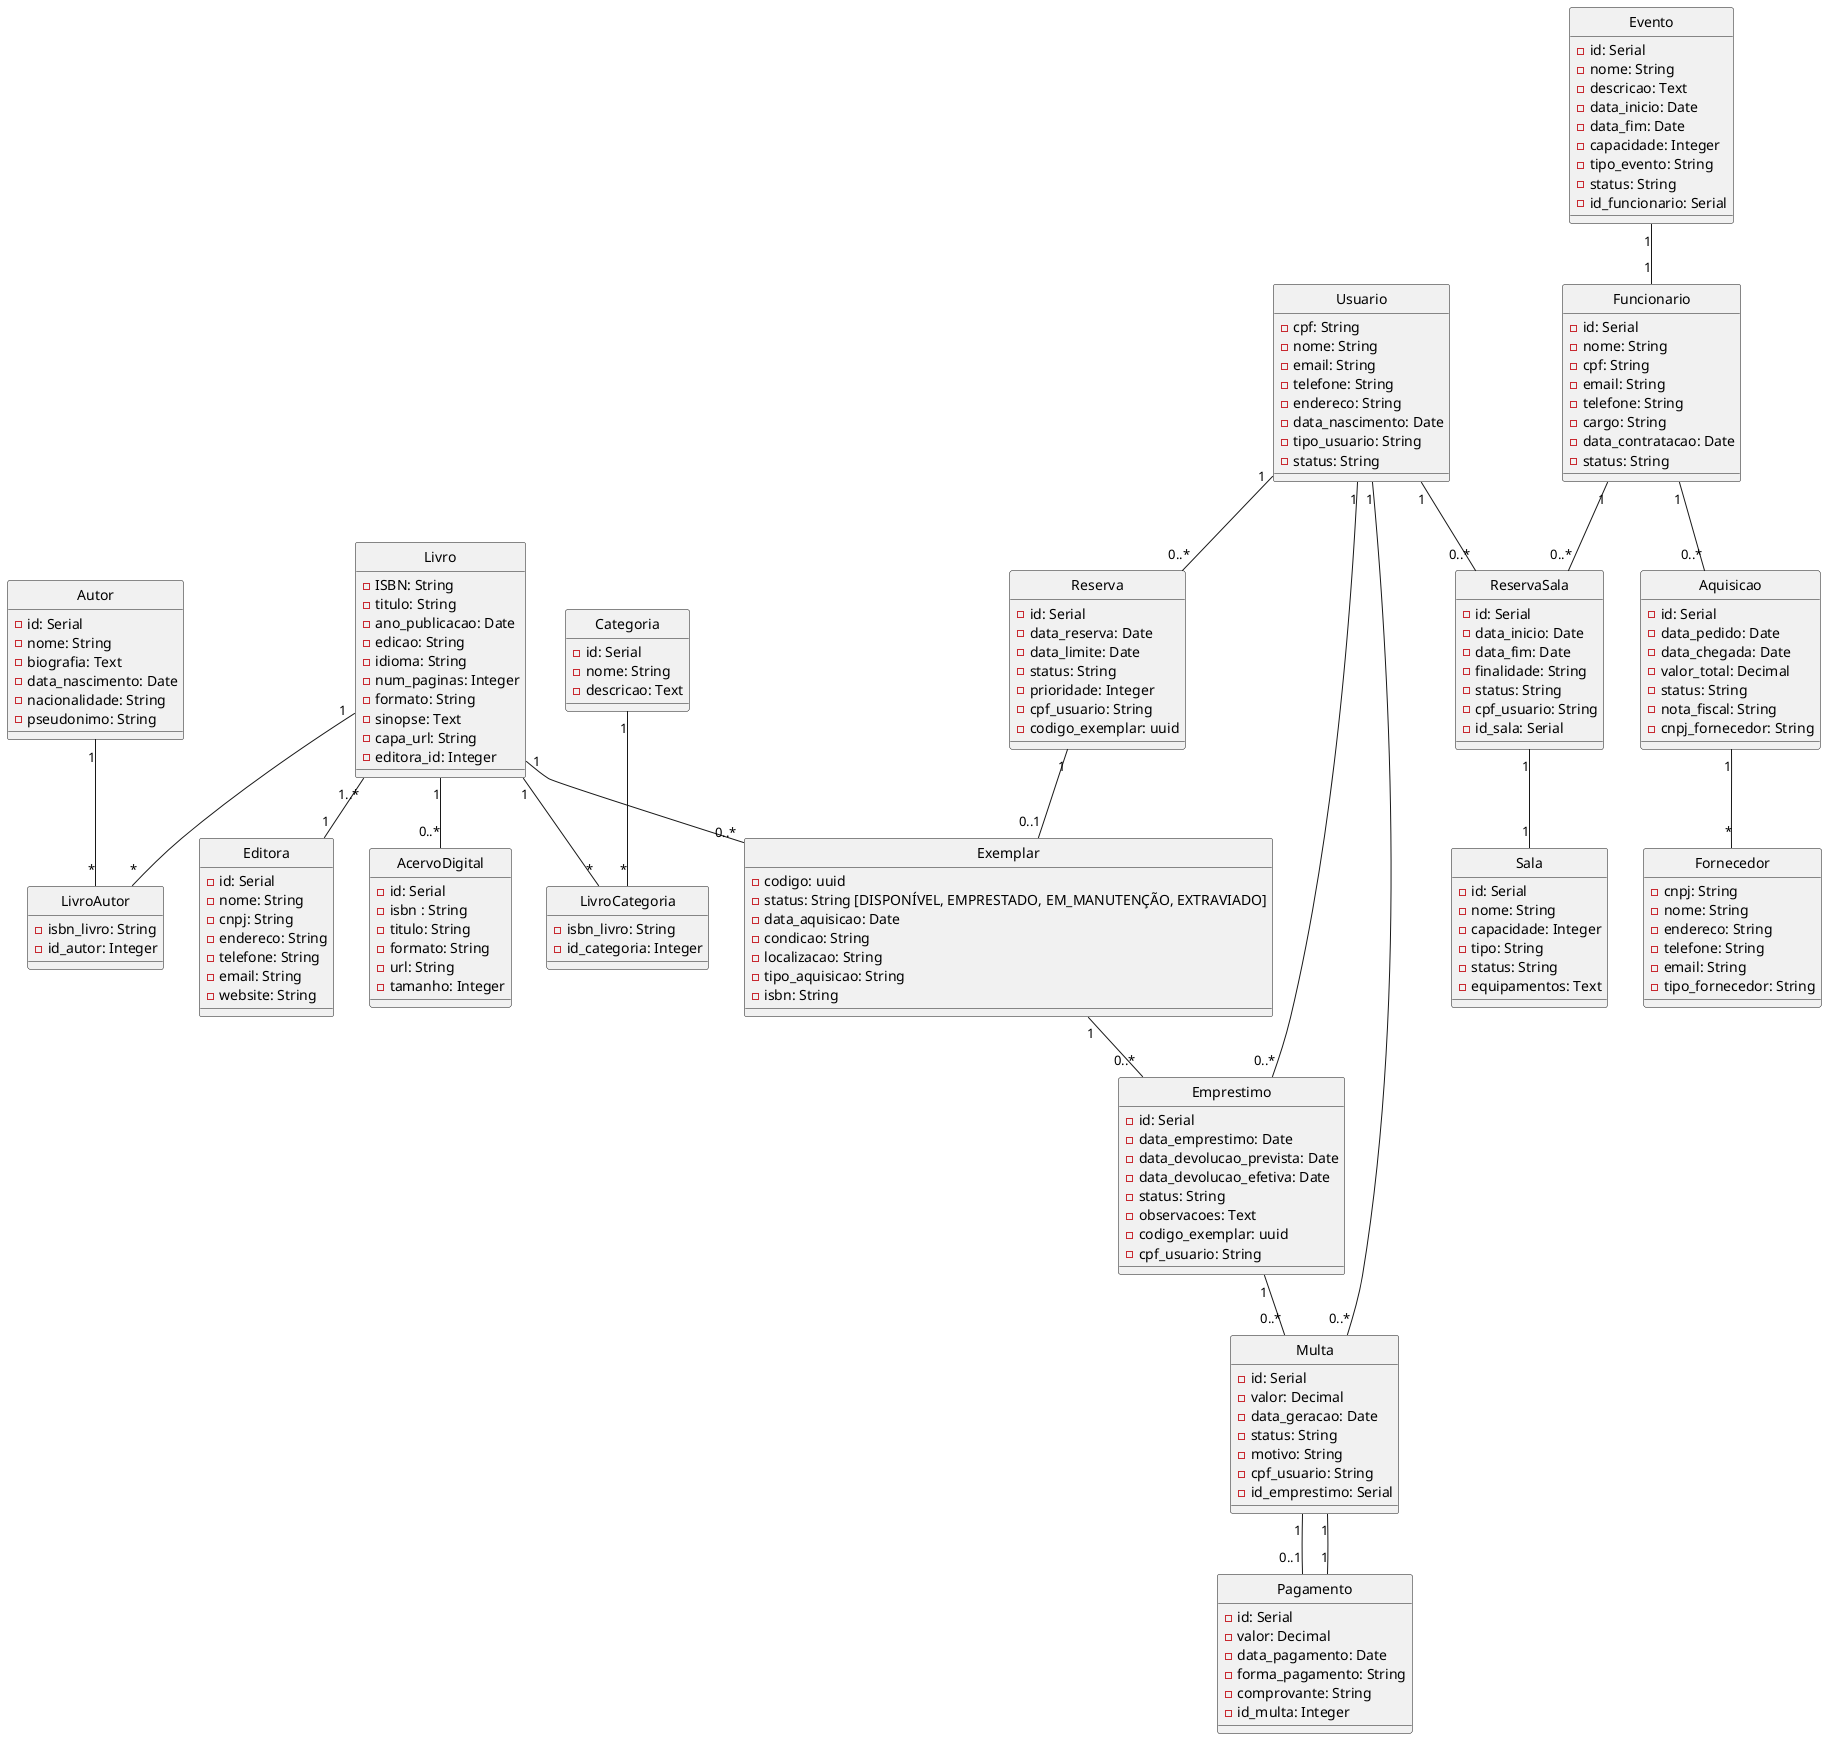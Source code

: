 @startuml Biblioteca

class Livro {
    -ISBN: String
    -titulo: String
    -ano_publicacao: Date
    -edicao: String
    -idioma: String
    -num_paginas: Integer
    -formato: String
    -sinopse: Text
    -capa_url: String
    -editora_id: Integer
}

class AcervoDigital {
    -id: Serial
    -isbn : String
    -titulo: String
    -formato: String
    -url: String
    -tamanho: Integer
}

class Exemplar {
    -codigo: uuid
    -status: String [DISPONÍVEL, EMPRESTADO, EM_MANUTENÇÃO, EXTRAVIADO]
    -data_aquisicao: Date
    -condicao: String
    -localizacao: String
    -tipo_aquisicao: String
    -isbn: String
}

class Autor {
    -id: Serial
    -nome: String
    -biografia: Text
    -data_nascimento: Date
    -nacionalidade: String
    -pseudonimo: String
}

class Editora {
    -id: Serial
    -nome: String
    -cnpj: String
    -endereco: String
    -telefone: String
    -email: String
    -website: String
}

class Categoria {
    -id: Serial
    -nome: String
    -descricao: Text
}

class Usuario {
    -cpf: String
    -nome: String
    -email: String
    -telefone: String
    -endereco: String
    -data_nascimento: Date
    -tipo_usuario: String
    -status: String
}

class Funcionario {
    -id: Serial
    -nome: String
    -cpf: String
    -email: String
    -telefone: String
    -cargo: String
    -data_contratacao: Date
    -status: String
}

class Emprestimo {
    -id: Serial
    -data_emprestimo: Date
    -data_devolucao_prevista: Date
    -data_devolucao_efetiva: Date
    -status: String
    -observacoes: Text
    -codigo_exemplar: uuid
    -cpf_usuario: String
}

class Reserva {
    -id: Serial
    -data_reserva: Date
    -data_limite: Date
    -status: String
    -prioridade: Integer
    -cpf_usuario: String
    -codigo_exemplar: uuid
}

class Multa {
    -id: Serial
    -valor: Decimal
    -data_geracao: Date
    -status: String
    -motivo: String
    -cpf_usuario: String
    -id_emprestimo: Serial
}

class Pagamento {
    -id: Serial
    -valor: Decimal
    -data_pagamento: Date
    -forma_pagamento: String
    -comprovante: String
    -id_multa: Integer
}

class Evento {
    -id: Serial
    -nome: String
    -descricao: Text
    -data_inicio: Date
    -data_fim: Date
    -capacidade: Integer
    -tipo_evento: String
    -status: String
    -id_funcionario: Serial
}

class Sala {
    -id: Serial
    -nome: String
    -capacidade: Integer
    -tipo: String
    -status: String
    -equipamentos: Text
}

class ReservaSala {
    -id: Serial
    -data_inicio: Date
    -data_fim: Date
    -finalidade: String
    -status: String
    -cpf_usuario: String
    -id_sala: Serial
}

class Fornecedor {
    -cnpj: String
    -nome: String
    -endereco: String
    -telefone: String
    -email: String
    -tipo_fornecedor: String
}

class Aquisicao {
    -id: Serial
    -data_pedido: Date
    -data_chegada: Date
    -valor_total: Decimal
    -status: String
    -nota_fiscal: String
    -cnpj_fornecedor: String
}

class LivroAutor {
    -isbn_livro: String
    -id_autor: Integer
}

class LivroCategoria {
    -isbn_livro: String
    -id_categoria: Integer
}


Livro "1" -- "0..*" Exemplar
Livro "1" -- "0..*" AcervoDigital
Livro "1" -- "*" LivroAutor
Livro "1..*" -- "1" Editora
Livro "1" -- "*" LivroCategoria
Autor "1" -- "*" LivroAutor
Categoria "1" -- "*" LivroCategoria
Exemplar "1" -- "0..*" Emprestimo
Usuario "1" -- "0..*" Emprestimo
Usuario "1" -- "0..*" Reserva
Usuario "1" -- "0..*" Multa
Multa "1" -- "0..1" Pagamento
Usuario "1" -- "0..*" ReservaSala
Funcionario "1" -- "0..*" Aquisicao
Funcionario "1" -- "0..*" ReservaSala
Emprestimo "1" -- "0..*" Multa
Reserva "1" -- "0..1" Exemplar
ReservaSala "1" -- "1" Sala
Pagamento "1" -- "1" Multa
Aquisicao "1" -- "*" Fornecedor
Evento "1" -- "1" Funcionario


hide circle
@enduml
